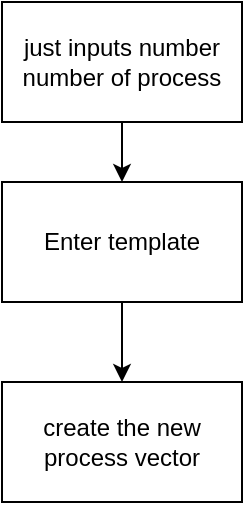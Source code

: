 <mxfile version="20.6.2" type="github">
  <diagram id="BkMAqzbQW5LJQ41ERv73" name="Page-1">
    <mxGraphModel dx="1350" dy="793" grid="1" gridSize="10" guides="1" tooltips="1" connect="1" arrows="1" fold="1" page="1" pageScale="1" pageWidth="850" pageHeight="1100" math="0" shadow="0">
      <root>
        <mxCell id="0" />
        <mxCell id="1" parent="0" />
        <mxCell id="KN8mh6ln3yBK90d3jSYJ-3" value="" style="edgeStyle=orthogonalEdgeStyle;rounded=0;orthogonalLoop=1;jettySize=auto;html=1;" edge="1" parent="1" source="KN8mh6ln3yBK90d3jSYJ-1" target="KN8mh6ln3yBK90d3jSYJ-2">
          <mxGeometry relative="1" as="geometry" />
        </mxCell>
        <mxCell id="KN8mh6ln3yBK90d3jSYJ-1" value="just inputs number number of process" style="rounded=0;whiteSpace=wrap;html=1;" vertex="1" parent="1">
          <mxGeometry x="340" y="20" width="120" height="60" as="geometry" />
        </mxCell>
        <mxCell id="KN8mh6ln3yBK90d3jSYJ-5" value="" style="edgeStyle=orthogonalEdgeStyle;rounded=0;orthogonalLoop=1;jettySize=auto;html=1;" edge="1" parent="1" source="KN8mh6ln3yBK90d3jSYJ-2" target="KN8mh6ln3yBK90d3jSYJ-4">
          <mxGeometry relative="1" as="geometry" />
        </mxCell>
        <mxCell id="KN8mh6ln3yBK90d3jSYJ-2" value="Enter template" style="whiteSpace=wrap;html=1;rounded=0;" vertex="1" parent="1">
          <mxGeometry x="340" y="110" width="120" height="60" as="geometry" />
        </mxCell>
        <mxCell id="KN8mh6ln3yBK90d3jSYJ-4" value="create the new process vector " style="whiteSpace=wrap;html=1;rounded=0;" vertex="1" parent="1">
          <mxGeometry x="340" y="210" width="120" height="60" as="geometry" />
        </mxCell>
      </root>
    </mxGraphModel>
  </diagram>
</mxfile>
